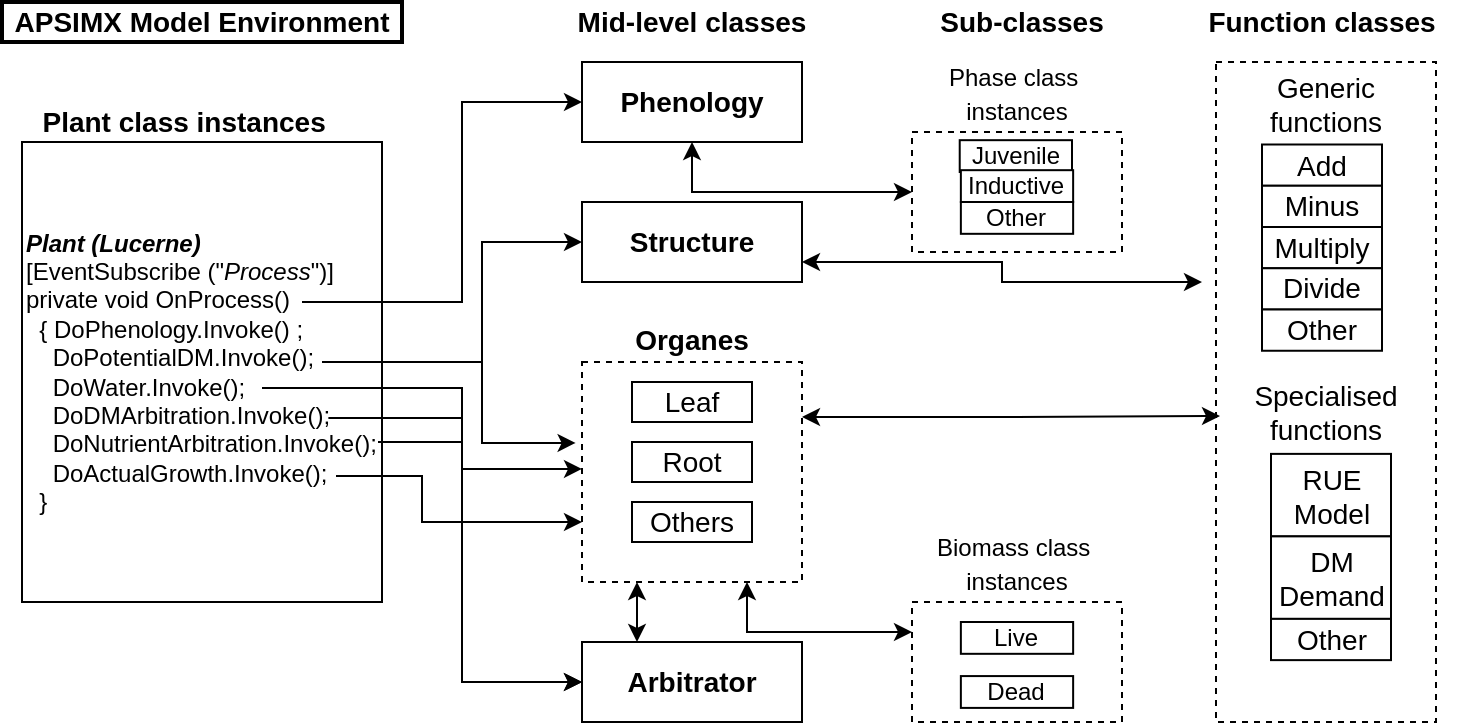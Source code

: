 <mxfile>
    <diagram id="YSO1k5B5jH2_3D_pVGKF" name="Page-1">
        <mxGraphModel dx="948" dy="545" grid="1" gridSize="10" guides="1" tooltips="1" connect="1" arrows="1" fold="1" page="1" pageScale="1" pageWidth="1654" pageHeight="1169" math="0" shadow="0">
            <root>
                <mxCell id="0"/>
                <mxCell id="1" parent="0"/>
                <mxCell id="72" value="" style="group" vertex="1" connectable="0" parent="1">
                    <mxGeometry x="110" y="20" width="740" height="360" as="geometry"/>
                </mxCell>
                <mxCell id="2" value="&lt;div&gt;&lt;span&gt;&lt;i&gt;&lt;b&gt;Plant (Lucerne)&lt;/b&gt;&lt;/i&gt;&lt;/span&gt;&lt;/div&gt;&lt;div&gt;&lt;span&gt;[EventSubscribe (&quot;&lt;/span&gt;&lt;i&gt;Process&lt;/i&gt;&lt;span&gt;&quot;)]&lt;/span&gt;&lt;/div&gt;&lt;div&gt;&lt;span&gt;private void OnProcess()&lt;/span&gt;&lt;/div&gt;&lt;div&gt;&lt;span&gt;&amp;nbsp; { DoPhenology.Invoke() ;&lt;/span&gt;&lt;/div&gt;&lt;div&gt;&lt;span&gt;&lt;span&gt;&amp;nbsp; &amp;nbsp; DoPotentialDM.Invoke();&lt;/span&gt;&lt;br&gt;&lt;/span&gt;&lt;/div&gt;&lt;div&gt;&amp;nbsp; &amp;nbsp; DoWater.Invoke();&lt;span&gt;&lt;span&gt;&lt;br&gt;&lt;/span&gt;&lt;/span&gt;&lt;/div&gt;&lt;div&gt;&amp;nbsp; &amp;nbsp; DoDMArbitration.Invoke();&lt;br&gt;&lt;/div&gt;&lt;div&gt;&amp;nbsp; &amp;nbsp; DoNutrientArbitration.Invoke();&lt;br&gt;&lt;/div&gt;&lt;div&gt;&amp;nbsp; &amp;nbsp; DoActualGrowth.Invoke();&lt;br&gt;&lt;/div&gt;&lt;div&gt;&amp;nbsp; }&lt;/div&gt;" style="rounded=0;whiteSpace=wrap;html=1;align=left;" parent="72" vertex="1">
                    <mxGeometry x="10" y="70" width="180" height="230" as="geometry"/>
                </mxCell>
                <mxCell id="61" style="edgeStyle=orthogonalEdgeStyle;rounded=0;orthogonalLoop=1;jettySize=auto;html=1;exitX=1;exitY=0.5;exitDx=0;exitDy=0;entryX=0;entryY=0.5;entryDx=0;entryDy=0;fontSize=12;" edge="1" parent="72" source="2" target="10">
                    <mxGeometry relative="1" as="geometry">
                        <Array as="points">
                            <mxPoint x="190" y="180"/>
                            <mxPoint x="240" y="180"/>
                            <mxPoint x="240" y="120"/>
                        </Array>
                    </mxGeometry>
                </mxCell>
                <mxCell id="66" style="edgeStyle=orthogonalEdgeStyle;rounded=0;orthogonalLoop=1;jettySize=auto;html=1;entryX=0;entryY=0.5;entryDx=0;entryDy=0;fontSize=12;" edge="1" parent="72" target="7">
                    <mxGeometry relative="1" as="geometry">
                        <mxPoint x="150" y="150" as="sourcePoint"/>
                        <Array as="points">
                            <mxPoint x="230" y="150"/>
                            <mxPoint x="230" y="50"/>
                        </Array>
                    </mxGeometry>
                </mxCell>
                <mxCell id="6" value="Mid-level classes" style="text;html=1;strokeColor=none;fillColor=none;align=center;verticalAlign=middle;whiteSpace=wrap;rounded=0;fontSize=14;fontStyle=1" vertex="1" parent="72">
                    <mxGeometry x="265" width="160" height="20" as="geometry"/>
                </mxCell>
                <mxCell id="7" value="&lt;b&gt;Phenology&lt;/b&gt;" style="rounded=0;whiteSpace=wrap;html=1;fontSize=14;" vertex="1" parent="72">
                    <mxGeometry x="290" y="30" width="110" height="40" as="geometry"/>
                </mxCell>
                <mxCell id="68" style="edgeStyle=orthogonalEdgeStyle;rounded=0;orthogonalLoop=1;jettySize=auto;html=1;exitX=1;exitY=0.75;exitDx=0;exitDy=0;fontSize=12;startArrow=classic;startFill=1;endArrow=classic;endFill=1;" edge="1" parent="72" source="10">
                    <mxGeometry relative="1" as="geometry">
                        <mxPoint x="600" y="140" as="targetPoint"/>
                        <Array as="points">
                            <mxPoint x="500" y="130"/>
                            <mxPoint x="500" y="140"/>
                        </Array>
                    </mxGeometry>
                </mxCell>
                <mxCell id="10" value="&lt;b&gt;Structure&lt;/b&gt;" style="rounded=0;whiteSpace=wrap;html=1;fontSize=14;" vertex="1" parent="72">
                    <mxGeometry x="290" y="100" width="110" height="40" as="geometry"/>
                </mxCell>
                <mxCell id="12" value="&lt;b&gt;Arbitrator&lt;/b&gt;" style="rounded=0;whiteSpace=wrap;html=1;fontSize=14;" vertex="1" parent="72">
                    <mxGeometry x="290" y="320" width="110" height="40" as="geometry"/>
                </mxCell>
                <mxCell id="16" value="Plant class instances&amp;nbsp;" style="text;html=1;strokeColor=none;fillColor=none;align=center;verticalAlign=middle;whiteSpace=wrap;rounded=0;fontSize=14;fontStyle=1" vertex="1" parent="72">
                    <mxGeometry x="13" y="50" width="160" height="20" as="geometry"/>
                </mxCell>
                <mxCell id="17" value="Sub-classes" style="text;html=1;strokeColor=none;fillColor=none;align=center;verticalAlign=middle;whiteSpace=wrap;rounded=0;fontSize=14;fontStyle=1" vertex="1" parent="72">
                    <mxGeometry x="430" width="160" height="20" as="geometry"/>
                </mxCell>
                <mxCell id="18" value="Function classes" style="text;html=1;strokeColor=none;fillColor=none;align=center;verticalAlign=middle;whiteSpace=wrap;rounded=0;fontSize=14;fontStyle=1" vertex="1" parent="72">
                    <mxGeometry x="580" width="160" height="20" as="geometry"/>
                </mxCell>
                <mxCell id="19" value="" style="group" vertex="1" connectable="0" parent="72">
                    <mxGeometry x="290" y="180" width="110" height="110" as="geometry"/>
                </mxCell>
                <mxCell id="11" value="&lt;b&gt;Organes&lt;/b&gt;" style="rounded=0;whiteSpace=wrap;html=1;fontSize=14;verticalAlign=bottom;labelPosition=center;verticalLabelPosition=top;align=center;dashed=1;" vertex="1" parent="19">
                    <mxGeometry width="110" height="110" as="geometry"/>
                </mxCell>
                <mxCell id="13" value="Leaf" style="rounded=0;whiteSpace=wrap;html=1;fontSize=14;verticalAlign=middle;" vertex="1" parent="19">
                    <mxGeometry x="25" y="10" width="60" height="20" as="geometry"/>
                </mxCell>
                <mxCell id="14" value="Root" style="rounded=0;whiteSpace=wrap;html=1;fontSize=14;verticalAlign=middle;" vertex="1" parent="19">
                    <mxGeometry x="25" y="40" width="60" height="20" as="geometry"/>
                </mxCell>
                <mxCell id="15" value="Others" style="rounded=0;whiteSpace=wrap;html=1;fontSize=14;verticalAlign=middle;" vertex="1" parent="19">
                    <mxGeometry x="25" y="70" width="60" height="20" as="geometry"/>
                </mxCell>
                <mxCell id="20" value="" style="group" vertex="1" connectable="0" parent="72">
                    <mxGeometry x="607" y="30" width="115" height="330" as="geometry"/>
                </mxCell>
                <mxCell id="21" value="" style="rounded=0;whiteSpace=wrap;html=1;fontSize=14;verticalAlign=bottom;labelPosition=center;verticalLabelPosition=top;align=center;dashed=1;" vertex="1" parent="20">
                    <mxGeometry width="110" height="330" as="geometry"/>
                </mxCell>
                <mxCell id="26" value="Add" style="rounded=0;whiteSpace=wrap;html=1;fontSize=14;verticalAlign=middle;" vertex="1" parent="20">
                    <mxGeometry x="23" y="41.25" width="60" height="20.625" as="geometry"/>
                </mxCell>
                <mxCell id="28" value="Generic &lt;br&gt;functions" style="text;html=1;strokeColor=none;fillColor=none;align=center;verticalAlign=middle;whiteSpace=wrap;rounded=0;fontSize=14;" vertex="1" parent="20">
                    <mxGeometry x="-5" y="10.312" width="120" height="20.625" as="geometry"/>
                </mxCell>
                <mxCell id="32" value="Minus" style="rounded=0;whiteSpace=wrap;html=1;fontSize=14;verticalAlign=middle;" vertex="1" parent="20">
                    <mxGeometry x="23" y="61.875" width="60" height="20.625" as="geometry"/>
                </mxCell>
                <mxCell id="31" value="Multiply" style="rounded=0;whiteSpace=wrap;html=1;fontSize=14;verticalAlign=middle;" vertex="1" parent="20">
                    <mxGeometry x="23" y="82.5" width="60" height="20.625" as="geometry"/>
                </mxCell>
                <mxCell id="34" value="Divide" style="rounded=0;whiteSpace=wrap;html=1;fontSize=14;verticalAlign=middle;" vertex="1" parent="20">
                    <mxGeometry x="23" y="103.125" width="60" height="20.625" as="geometry"/>
                </mxCell>
                <mxCell id="35" value="Other" style="rounded=0;whiteSpace=wrap;html=1;fontSize=14;verticalAlign=middle;" vertex="1" parent="20">
                    <mxGeometry x="23" y="123.75" width="60" height="20.625" as="geometry"/>
                </mxCell>
                <mxCell id="36" value="Specialised&lt;br&gt;functions" style="text;html=1;strokeColor=none;fillColor=none;align=center;verticalAlign=middle;whiteSpace=wrap;rounded=0;fontSize=14;" vertex="1" parent="20">
                    <mxGeometry x="-5" y="165" width="120" height="20.625" as="geometry"/>
                </mxCell>
                <mxCell id="37" value="RUE&lt;br&gt;Model" style="rounded=0;whiteSpace=wrap;html=1;fontSize=14;verticalAlign=middle;" vertex="1" parent="20">
                    <mxGeometry x="27.5" y="195.938" width="60" height="41.25" as="geometry"/>
                </mxCell>
                <mxCell id="38" value="DM&lt;br&gt;Demand" style="rounded=0;whiteSpace=wrap;html=1;fontSize=14;verticalAlign=middle;" vertex="1" parent="20">
                    <mxGeometry x="27.5" y="237.188" width="60" height="41.25" as="geometry"/>
                </mxCell>
                <mxCell id="40" value="Other" style="rounded=0;whiteSpace=wrap;html=1;fontSize=14;verticalAlign=middle;" vertex="1" parent="20">
                    <mxGeometry x="27.5" y="278.438" width="60" height="20.625" as="geometry"/>
                </mxCell>
                <mxCell id="43" value="" style="group" vertex="1" connectable="0" parent="72">
                    <mxGeometry x="455" y="65" width="105" height="60" as="geometry"/>
                </mxCell>
                <mxCell id="44" value="&lt;font style=&quot;font-size: 12px&quot;&gt;Phase class&amp;nbsp;&lt;br&gt;instances&lt;/font&gt;" style="rounded=0;whiteSpace=wrap;html=1;fontSize=14;verticalAlign=bottom;labelPosition=center;verticalLabelPosition=top;align=center;dashed=1;" vertex="1" parent="43">
                    <mxGeometry width="105" height="60" as="geometry"/>
                </mxCell>
                <mxCell id="45" value="Juvenile" style="rounded=0;whiteSpace=wrap;html=1;fontSize=12;verticalAlign=middle;" vertex="1" parent="43">
                    <mxGeometry x="23.86" y="4.09" width="56.14" height="15.91" as="geometry"/>
                </mxCell>
                <mxCell id="51" value="Inductive" style="rounded=0;whiteSpace=wrap;html=1;fontSize=12;verticalAlign=middle;" vertex="1" parent="72">
                    <mxGeometry x="479.43" y="84.09" width="56.14" height="15.91" as="geometry"/>
                </mxCell>
                <mxCell id="52" value="Other" style="rounded=0;whiteSpace=wrap;html=1;fontSize=12;verticalAlign=middle;" vertex="1" parent="72">
                    <mxGeometry x="479.43" y="100" width="56.14" height="15.91" as="geometry"/>
                </mxCell>
                <mxCell id="57" value="" style="group;container=1;" vertex="1" connectable="0" parent="72">
                    <mxGeometry x="455" y="300" width="105" height="60" as="geometry"/>
                </mxCell>
                <mxCell id="53" value="&lt;font style=&quot;font-size: 12px&quot;&gt;Biomass class&amp;nbsp;&lt;br&gt;instances&lt;/font&gt;" style="rounded=0;whiteSpace=wrap;html=1;fontSize=14;verticalAlign=bottom;labelPosition=center;verticalLabelPosition=top;align=center;dashed=1;" vertex="1" parent="57">
                    <mxGeometry width="105" height="60" as="geometry"/>
                </mxCell>
                <mxCell id="55" value="Live" style="rounded=0;whiteSpace=wrap;html=1;fontSize=12;verticalAlign=middle;" vertex="1" parent="57">
                    <mxGeometry x="24.43" y="10" width="56.14" height="15.91" as="geometry"/>
                </mxCell>
                <mxCell id="56" value="Dead" style="rounded=0;whiteSpace=wrap;html=1;fontSize=12;verticalAlign=middle;" vertex="1" parent="57">
                    <mxGeometry x="24.43" y="37.04" width="56.14" height="15.91" as="geometry"/>
                </mxCell>
                <mxCell id="59" value="APSIMX Model Environment" style="text;html=1;fillColor=none;align=center;verticalAlign=middle;whiteSpace=wrap;rounded=0;fontSize=14;fontStyle=1;strokeColor=#000000;strokeWidth=2;" vertex="1" parent="72">
                    <mxGeometry width="200" height="20" as="geometry"/>
                </mxCell>
                <mxCell id="60" style="edgeStyle=orthogonalEdgeStyle;rounded=0;orthogonalLoop=1;jettySize=auto;html=1;entryX=-0.029;entryY=0.368;entryDx=0;entryDy=0;entryPerimeter=0;fontSize=12;" edge="1" parent="72" target="11">
                    <mxGeometry relative="1" as="geometry">
                        <mxPoint x="160" y="180" as="sourcePoint"/>
                        <Array as="points">
                            <mxPoint x="240" y="180"/>
                            <mxPoint x="240" y="221"/>
                        </Array>
                    </mxGeometry>
                </mxCell>
                <mxCell id="62" style="edgeStyle=orthogonalEdgeStyle;rounded=0;orthogonalLoop=1;jettySize=auto;html=1;entryX=0;entryY=0.486;entryDx=0;entryDy=0;entryPerimeter=0;fontSize=12;" edge="1" parent="72" target="11">
                    <mxGeometry relative="1" as="geometry">
                        <mxPoint x="130" y="193" as="sourcePoint"/>
                        <mxPoint x="256.81" y="233.48" as="targetPoint"/>
                        <Array as="points">
                            <mxPoint x="230" y="193"/>
                            <mxPoint x="230" y="233"/>
                        </Array>
                    </mxGeometry>
                </mxCell>
                <mxCell id="63" style="edgeStyle=orthogonalEdgeStyle;rounded=0;orthogonalLoop=1;jettySize=auto;html=1;entryX=0;entryY=0.5;entryDx=0;entryDy=0;fontSize=12;" edge="1" parent="72" target="12">
                    <mxGeometry relative="1" as="geometry">
                        <mxPoint x="163.19" y="208" as="sourcePoint"/>
                        <mxPoint x="290.0" y="248.48" as="targetPoint"/>
                        <Array as="points">
                            <mxPoint x="230" y="208"/>
                            <mxPoint x="230" y="340"/>
                        </Array>
                    </mxGeometry>
                </mxCell>
                <mxCell id="64" style="edgeStyle=orthogonalEdgeStyle;rounded=0;orthogonalLoop=1;jettySize=auto;html=1;fontSize=12;" edge="1" parent="72">
                    <mxGeometry relative="1" as="geometry">
                        <mxPoint x="188" y="220" as="sourcePoint"/>
                        <mxPoint x="290" y="340" as="targetPoint"/>
                        <Array as="points">
                            <mxPoint x="230" y="220"/>
                            <mxPoint x="230" y="340"/>
                        </Array>
                    </mxGeometry>
                </mxCell>
                <mxCell id="65" style="edgeStyle=orthogonalEdgeStyle;rounded=0;orthogonalLoop=1;jettySize=auto;html=1;fontSize=12;" edge="1" parent="72">
                    <mxGeometry relative="1" as="geometry">
                        <mxPoint x="167" y="237" as="sourcePoint"/>
                        <mxPoint x="290" y="260" as="targetPoint"/>
                        <Array as="points">
                            <mxPoint x="210" y="237"/>
                            <mxPoint x="210" y="260"/>
                        </Array>
                    </mxGeometry>
                </mxCell>
                <mxCell id="67" style="edgeStyle=orthogonalEdgeStyle;rounded=0;orthogonalLoop=1;jettySize=auto;html=1;exitX=0;exitY=0.5;exitDx=0;exitDy=0;entryX=0.5;entryY=1;entryDx=0;entryDy=0;fontSize=12;startArrow=classic;startFill=1;" edge="1" parent="72" source="44" target="7">
                    <mxGeometry relative="1" as="geometry"/>
                </mxCell>
                <mxCell id="69" style="edgeStyle=orthogonalEdgeStyle;rounded=0;orthogonalLoop=1;jettySize=auto;html=1;exitX=1;exitY=0.25;exitDx=0;exitDy=0;fontSize=12;startArrow=classic;startFill=1;endArrow=classic;endFill=1;" edge="1" parent="72" source="11">
                    <mxGeometry relative="1" as="geometry">
                        <mxPoint x="609" y="207" as="targetPoint"/>
                        <Array as="points">
                            <mxPoint x="504" y="207"/>
                            <mxPoint x="609" y="207"/>
                        </Array>
                    </mxGeometry>
                </mxCell>
                <mxCell id="70" style="edgeStyle=orthogonalEdgeStyle;rounded=0;orthogonalLoop=1;jettySize=auto;html=1;exitX=0.75;exitY=1;exitDx=0;exitDy=0;entryX=0;entryY=0.25;entryDx=0;entryDy=0;fontSize=12;startArrow=classic;startFill=1;endArrow=classic;endFill=1;" edge="1" parent="72" source="11" target="53">
                    <mxGeometry relative="1" as="geometry"/>
                </mxCell>
                <mxCell id="71" style="edgeStyle=orthogonalEdgeStyle;rounded=0;orthogonalLoop=1;jettySize=auto;html=1;exitX=0.25;exitY=1;exitDx=0;exitDy=0;entryX=0.25;entryY=0;entryDx=0;entryDy=0;fontSize=12;startArrow=classic;startFill=1;endArrow=classic;endFill=1;" edge="1" parent="72" source="11" target="12">
                    <mxGeometry relative="1" as="geometry"/>
                </mxCell>
            </root>
        </mxGraphModel>
    </diagram>
</mxfile>